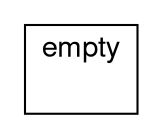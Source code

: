 digraph unix {
  graph [ dpi = 150 ]; 
  graph [nodesep = 0.25; ranksep=0.25];
  fontname="Helvetica,Arial,sans-serif"
  node [fontname="Helvetica,Arial,sans-serif"]
  edge [fontname="Helvetica,Arial,sans-serif"]
  subgraph cluster_empty_40 {
    label = "empty"; // scope
    invisible8 [label = "", shape = point, style=invis]; // empty
    
  }
}

